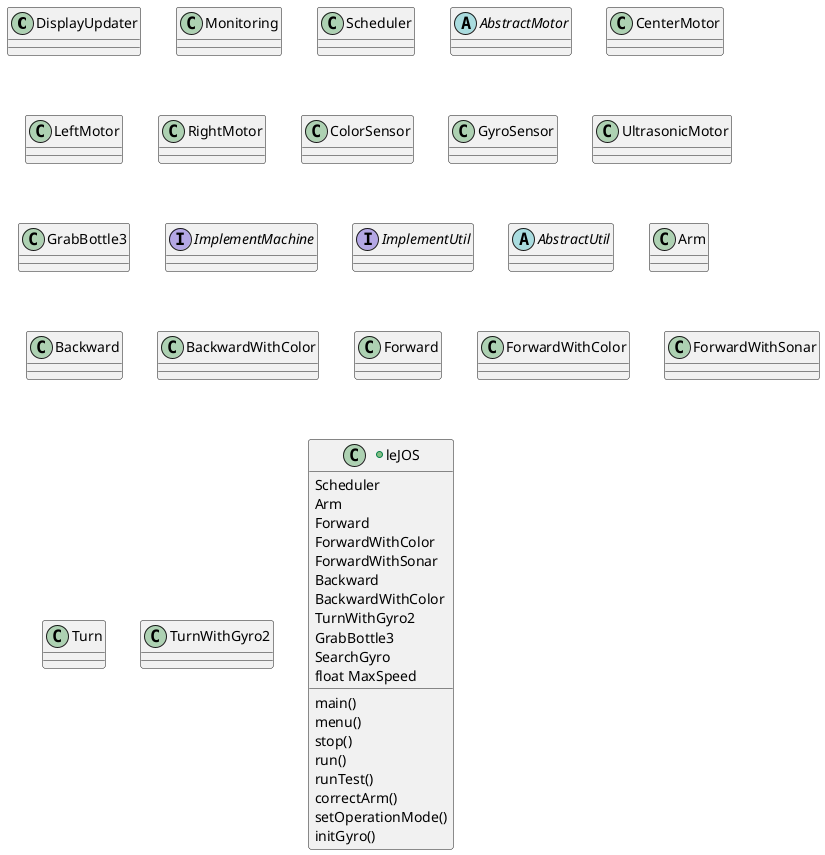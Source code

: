 @startuml
class DisplayUpdater
class Monitoring
class Scheduler
abstract class AbstractMotor
class CenterMotor
class LeftMotor
class RightMotor
class ColorSensor
class GyroSensor
class UltrasonicMotor
class GrabBottle3
interface ImplementMachine
interface ImplementUtil
abstract class AbstractUtil
class Arm
class Backward
class BackwardWithColor
class Forward
class ForwardWithColor
class ForwardWithSonar
class Turn
class TurnWithGyro2
+class leJOS{
Scheduler
Arm
Forward
ForwardWithColor
ForwardWithSonar
Backward
BackwardWithColor
TurnWithGyro2
GrabBottle3
SearchGyro
float MaxSpeed
main()
menu()
stop()
run()
runTest()
correctArm()
setOperationMode()
initGyro()
}

@enduml